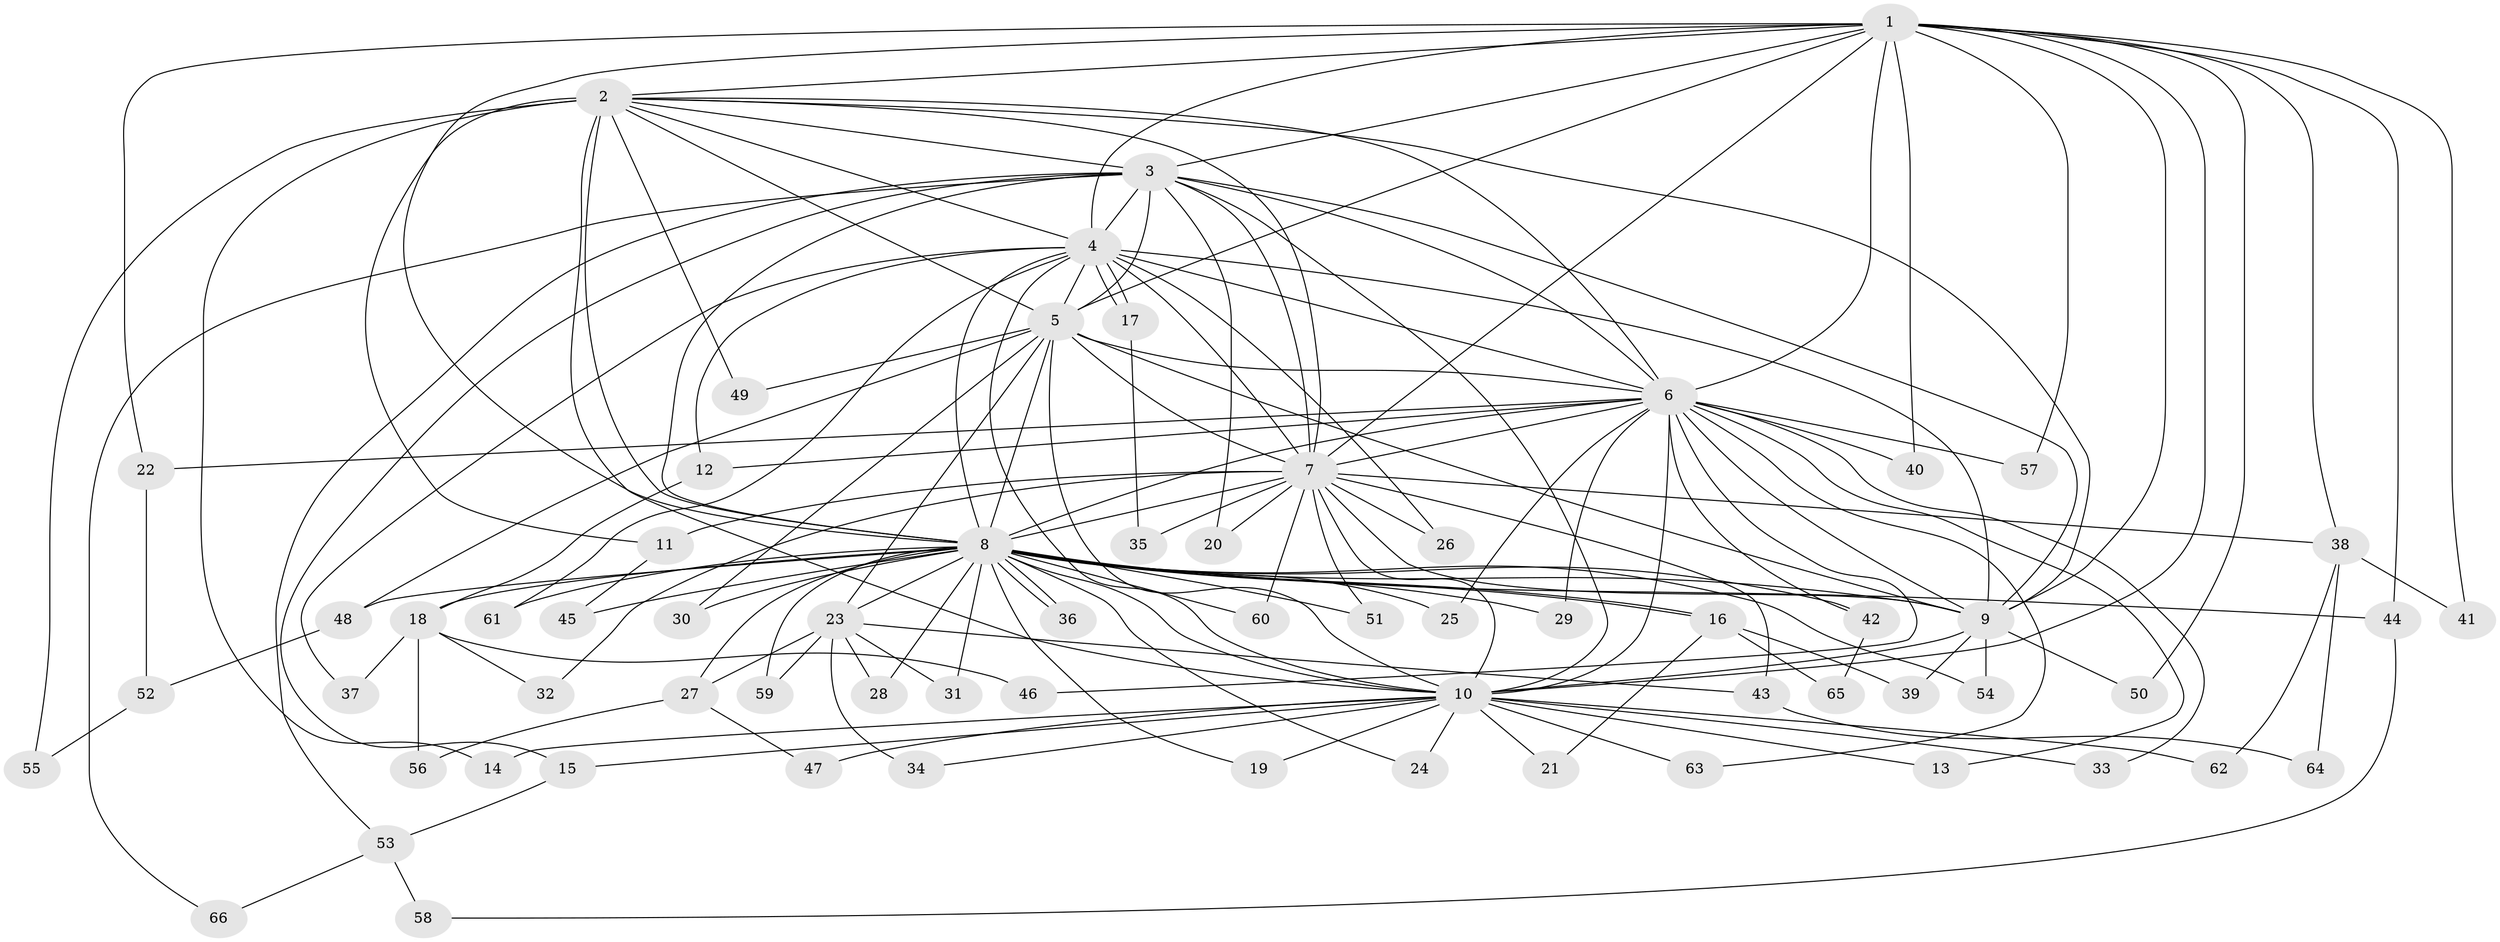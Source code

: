 // coarse degree distribution, {10: 0.061224489795918366, 18: 0.02040816326530612, 20: 0.02040816326530612, 16: 0.02040816326530612, 29: 0.02040816326530612, 9: 0.02040816326530612, 3: 0.12244897959183673, 2: 0.5510204081632653, 1: 0.04081632653061224, 5: 0.02040816326530612, 6: 0.02040816326530612, 7: 0.02040816326530612, 4: 0.061224489795918366}
// Generated by graph-tools (version 1.1) at 2025/41/03/06/25 10:41:32]
// undirected, 66 vertices, 157 edges
graph export_dot {
graph [start="1"]
  node [color=gray90,style=filled];
  1;
  2;
  3;
  4;
  5;
  6;
  7;
  8;
  9;
  10;
  11;
  12;
  13;
  14;
  15;
  16;
  17;
  18;
  19;
  20;
  21;
  22;
  23;
  24;
  25;
  26;
  27;
  28;
  29;
  30;
  31;
  32;
  33;
  34;
  35;
  36;
  37;
  38;
  39;
  40;
  41;
  42;
  43;
  44;
  45;
  46;
  47;
  48;
  49;
  50;
  51;
  52;
  53;
  54;
  55;
  56;
  57;
  58;
  59;
  60;
  61;
  62;
  63;
  64;
  65;
  66;
  1 -- 2;
  1 -- 3;
  1 -- 4;
  1 -- 5;
  1 -- 6;
  1 -- 7;
  1 -- 8;
  1 -- 9;
  1 -- 10;
  1 -- 22;
  1 -- 38;
  1 -- 40;
  1 -- 41;
  1 -- 44;
  1 -- 50;
  1 -- 57;
  2 -- 3;
  2 -- 4;
  2 -- 5;
  2 -- 6;
  2 -- 7;
  2 -- 8;
  2 -- 9;
  2 -- 10;
  2 -- 11;
  2 -- 14;
  2 -- 49;
  2 -- 55;
  3 -- 4;
  3 -- 5;
  3 -- 6;
  3 -- 7;
  3 -- 8;
  3 -- 9;
  3 -- 10;
  3 -- 15;
  3 -- 20;
  3 -- 53;
  3 -- 66;
  4 -- 5;
  4 -- 6;
  4 -- 7;
  4 -- 8;
  4 -- 9;
  4 -- 10;
  4 -- 12;
  4 -- 17;
  4 -- 17;
  4 -- 26;
  4 -- 37;
  4 -- 61;
  5 -- 6;
  5 -- 7;
  5 -- 8;
  5 -- 9;
  5 -- 10;
  5 -- 23;
  5 -- 30;
  5 -- 48;
  5 -- 49;
  6 -- 7;
  6 -- 8;
  6 -- 9;
  6 -- 10;
  6 -- 12;
  6 -- 13;
  6 -- 22;
  6 -- 25;
  6 -- 29;
  6 -- 33;
  6 -- 40;
  6 -- 42;
  6 -- 46;
  6 -- 57;
  6 -- 63;
  7 -- 8;
  7 -- 9;
  7 -- 10;
  7 -- 11;
  7 -- 20;
  7 -- 26;
  7 -- 32;
  7 -- 35;
  7 -- 38;
  7 -- 43;
  7 -- 51;
  7 -- 60;
  8 -- 9;
  8 -- 10;
  8 -- 16;
  8 -- 16;
  8 -- 18;
  8 -- 19;
  8 -- 23;
  8 -- 24;
  8 -- 25;
  8 -- 27;
  8 -- 28;
  8 -- 29;
  8 -- 30;
  8 -- 31;
  8 -- 36;
  8 -- 36;
  8 -- 42;
  8 -- 44;
  8 -- 45;
  8 -- 48;
  8 -- 51;
  8 -- 54;
  8 -- 59;
  8 -- 60;
  8 -- 61;
  9 -- 10;
  9 -- 39;
  9 -- 50;
  9 -- 54;
  10 -- 13;
  10 -- 14;
  10 -- 15;
  10 -- 19;
  10 -- 21;
  10 -- 24;
  10 -- 33;
  10 -- 34;
  10 -- 47;
  10 -- 62;
  10 -- 63;
  11 -- 45;
  12 -- 18;
  15 -- 53;
  16 -- 21;
  16 -- 39;
  16 -- 65;
  17 -- 35;
  18 -- 32;
  18 -- 37;
  18 -- 46;
  18 -- 56;
  22 -- 52;
  23 -- 27;
  23 -- 28;
  23 -- 31;
  23 -- 34;
  23 -- 43;
  23 -- 59;
  27 -- 47;
  27 -- 56;
  38 -- 41;
  38 -- 62;
  38 -- 64;
  42 -- 65;
  43 -- 64;
  44 -- 58;
  48 -- 52;
  52 -- 55;
  53 -- 58;
  53 -- 66;
}
